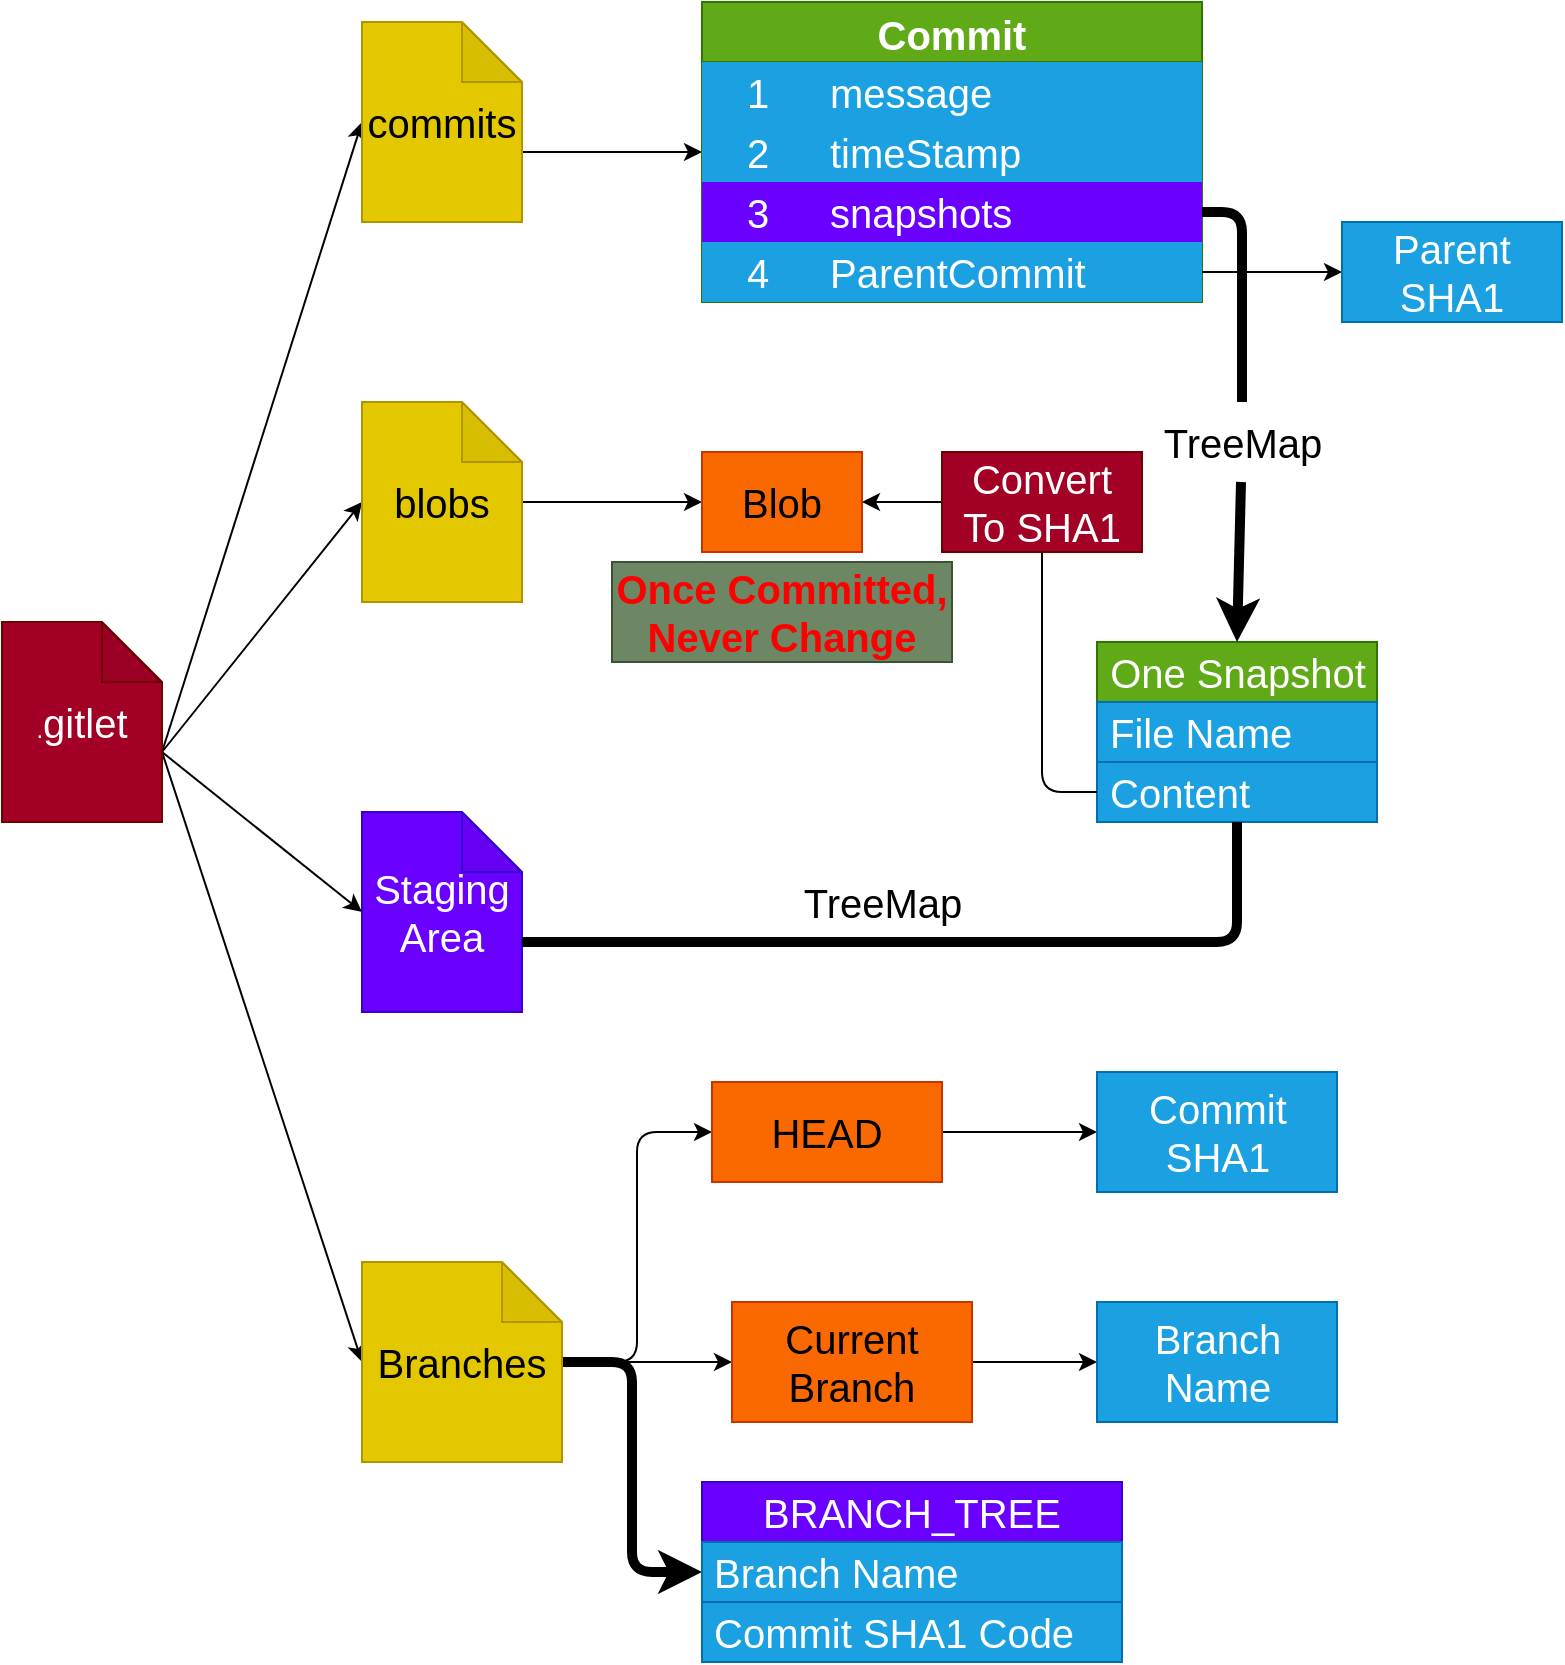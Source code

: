 <mxfile>
    <diagram id="1gqhEolKtNUnf-HgnBN6" name="Page-1">
        <mxGraphModel dx="780" dy="1671" grid="1" gridSize="10" guides="1" tooltips="1" connect="1" arrows="1" fold="1" page="1" pageScale="1" pageWidth="850" pageHeight="1100" math="0" shadow="0">
            <root>
                <mxCell id="0"/>
                <mxCell id="1" parent="0"/>
                <mxCell id="4" style="edgeStyle=none;html=1;entryX=0;entryY=0.5;entryDx=0;entryDy=0;entryPerimeter=0;fontSize=20;exitX=0;exitY=0;exitDx=80;exitDy=65;exitPerimeter=0;" parent="1" source="2" target="3" edge="1">
                    <mxGeometry relative="1" as="geometry"/>
                </mxCell>
                <mxCell id="6" value="" style="edgeStyle=none;html=1;fontSize=20;exitX=0;exitY=0;exitDx=80;exitDy=65;exitPerimeter=0;entryX=0;entryY=0.5;entryDx=0;entryDy=0;entryPerimeter=0;" parent="1" source="2" target="5" edge="1">
                    <mxGeometry relative="1" as="geometry"/>
                </mxCell>
                <mxCell id="91" style="edgeStyle=none;html=1;exitX=0;exitY=0;exitDx=80;exitDy=65;exitPerimeter=0;fontSize=20;entryX=0;entryY=0.5;entryDx=0;entryDy=0;entryPerimeter=0;" parent="1" source="2" target="92" edge="1">
                    <mxGeometry relative="1" as="geometry">
                        <mxPoint x="200" y="600" as="targetPoint"/>
                    </mxGeometry>
                </mxCell>
                <mxCell id="93" style="edgeStyle=none;html=1;exitX=0;exitY=0;exitDx=80;exitDy=65;exitPerimeter=0;fontSize=20;entryX=0;entryY=0.5;entryDx=0;entryDy=0;entryPerimeter=0;" parent="1" source="2" target="94" edge="1">
                    <mxGeometry relative="1" as="geometry">
                        <mxPoint x="180" y="492" as="targetPoint"/>
                    </mxGeometry>
                </mxCell>
                <mxCell id="2" value=".&lt;font style=&quot;font-size: 20px;&quot;&gt;gitlet&lt;/font&gt;" style="shape=note;whiteSpace=wrap;html=1;backgroundOutline=1;darkOpacity=0.05;fillColor=#a20025;fontColor=#ffffff;strokeColor=#6F0000;" parent="1" vertex="1">
                    <mxGeometry width="80" height="100" as="geometry"/>
                </mxCell>
                <mxCell id="87" style="html=1;exitX=0;exitY=0;exitDx=80;exitDy=65;exitPerimeter=0;entryX=0;entryY=0.5;entryDx=0;entryDy=0;fontSize=20;" parent="1" source="3" target="18" edge="1">
                    <mxGeometry relative="1" as="geometry"/>
                </mxCell>
                <mxCell id="3" value="commits" style="shape=note;whiteSpace=wrap;html=1;backgroundOutline=1;darkOpacity=0.05;fontSize=20;fillColor=#e3c800;fontColor=#000000;strokeColor=#B09500;" parent="1" vertex="1">
                    <mxGeometry x="180" y="-300" width="80" height="100" as="geometry"/>
                </mxCell>
                <mxCell id="85" value="" style="edgeStyle=none;html=1;fontSize=20;" parent="1" source="5" target="84" edge="1">
                    <mxGeometry relative="1" as="geometry"/>
                </mxCell>
                <mxCell id="5" value="&lt;font style=&quot;font-size: 20px;&quot;&gt;blobs&lt;/font&gt;" style="shape=note;whiteSpace=wrap;html=1;backgroundOutline=1;darkOpacity=0.05;fillColor=#e3c800;fontColor=#000000;strokeColor=#B09500;" parent="1" vertex="1">
                    <mxGeometry x="180" y="-110" width="80" height="100" as="geometry"/>
                </mxCell>
                <mxCell id="14" value="Commit" style="shape=table;startSize=30;container=1;collapsible=0;childLayout=tableLayout;fixedRows=1;rowLines=0;fontStyle=1;fontSize=20;fillColor=#60a917;fontColor=#ffffff;strokeColor=#2D7600;" parent="1" vertex="1">
                    <mxGeometry x="350" y="-310" width="250" height="150" as="geometry"/>
                </mxCell>
                <mxCell id="15" value="" style="shape=tableRow;horizontal=0;startSize=0;swimlaneHead=0;swimlaneBody=0;top=0;left=0;bottom=0;right=0;collapsible=0;dropTarget=0;fillColor=none;points=[[0,0.5],[1,0.5]];portConstraint=eastwest;fontSize=20;" parent="14" vertex="1">
                    <mxGeometry y="30" width="250" height="30" as="geometry"/>
                </mxCell>
                <mxCell id="16" value="1" style="shape=partialRectangle;html=1;whiteSpace=wrap;connectable=0;fillColor=#1ba1e2;top=0;left=0;bottom=0;right=0;overflow=hidden;pointerEvents=1;fontSize=20;fontColor=#ffffff;strokeColor=#006EAF;" parent="15" vertex="1">
                    <mxGeometry width="56" height="30" as="geometry">
                        <mxRectangle width="56" height="30" as="alternateBounds"/>
                    </mxGeometry>
                </mxCell>
                <mxCell id="17" value="message" style="shape=partialRectangle;html=1;whiteSpace=wrap;connectable=0;fillColor=#1ba1e2;top=0;left=0;bottom=0;right=0;align=left;spacingLeft=6;overflow=hidden;fontSize=20;fontColor=#ffffff;strokeColor=#006EAF;" parent="15" vertex="1">
                    <mxGeometry x="56" width="194" height="30" as="geometry">
                        <mxRectangle width="194" height="30" as="alternateBounds"/>
                    </mxGeometry>
                </mxCell>
                <mxCell id="18" value="" style="shape=tableRow;horizontal=0;startSize=0;swimlaneHead=0;swimlaneBody=0;top=0;left=0;bottom=0;right=0;collapsible=0;dropTarget=0;fillColor=none;points=[[0,0.5],[1,0.5]];portConstraint=eastwest;fontSize=20;" parent="14" vertex="1">
                    <mxGeometry y="60" width="250" height="30" as="geometry"/>
                </mxCell>
                <mxCell id="19" value="2" style="shape=partialRectangle;html=1;whiteSpace=wrap;connectable=0;fillColor=#1ba1e2;top=0;left=0;bottom=0;right=0;overflow=hidden;fontSize=20;fontColor=#ffffff;strokeColor=#006EAF;" parent="18" vertex="1">
                    <mxGeometry width="56" height="30" as="geometry">
                        <mxRectangle width="56" height="30" as="alternateBounds"/>
                    </mxGeometry>
                </mxCell>
                <mxCell id="20" value="timeStamp" style="shape=partialRectangle;html=1;whiteSpace=wrap;connectable=0;fillColor=#1ba1e2;top=0;left=0;bottom=0;right=0;align=left;spacingLeft=6;overflow=hidden;fontSize=20;fontColor=#ffffff;strokeColor=#006EAF;" parent="18" vertex="1">
                    <mxGeometry x="56" width="194" height="30" as="geometry">
                        <mxRectangle width="194" height="30" as="alternateBounds"/>
                    </mxGeometry>
                </mxCell>
                <mxCell id="21" value="" style="shape=tableRow;horizontal=0;startSize=0;swimlaneHead=0;swimlaneBody=0;top=0;left=0;bottom=0;right=0;collapsible=0;dropTarget=0;fillColor=none;points=[[0,0.5],[1,0.5]];portConstraint=eastwest;fontSize=20;" parent="14" vertex="1">
                    <mxGeometry y="90" width="250" height="30" as="geometry"/>
                </mxCell>
                <mxCell id="22" value="3" style="shape=partialRectangle;html=1;whiteSpace=wrap;connectable=0;fillColor=#6a00ff;top=0;left=0;bottom=0;right=0;overflow=hidden;fontSize=20;fontColor=#ffffff;strokeColor=#3700CC;" parent="21" vertex="1">
                    <mxGeometry width="56" height="30" as="geometry">
                        <mxRectangle width="56" height="30" as="alternateBounds"/>
                    </mxGeometry>
                </mxCell>
                <mxCell id="23" value="snapshots" style="shape=partialRectangle;html=1;whiteSpace=wrap;connectable=0;fillColor=#6a00ff;top=0;left=0;bottom=0;right=0;align=left;spacingLeft=6;overflow=hidden;fontSize=20;fontColor=#ffffff;strokeColor=#3700CC;" parent="21" vertex="1">
                    <mxGeometry x="56" width="194" height="30" as="geometry">
                        <mxRectangle width="194" height="30" as="alternateBounds"/>
                    </mxGeometry>
                </mxCell>
                <mxCell id="54" style="shape=tableRow;horizontal=0;startSize=0;swimlaneHead=0;swimlaneBody=0;top=0;left=0;bottom=0;right=0;collapsible=0;dropTarget=0;fillColor=none;points=[[0,0.5],[1,0.5]];portConstraint=eastwest;fontSize=20;" parent="14" vertex="1">
                    <mxGeometry y="120" width="250" height="30" as="geometry"/>
                </mxCell>
                <mxCell id="55" value="4" style="shape=partialRectangle;html=1;whiteSpace=wrap;connectable=0;fillColor=#1ba1e2;top=0;left=0;bottom=0;right=0;overflow=hidden;fontSize=20;fontColor=#ffffff;strokeColor=#006EAF;" parent="54" vertex="1">
                    <mxGeometry width="56" height="30" as="geometry">
                        <mxRectangle width="56" height="30" as="alternateBounds"/>
                    </mxGeometry>
                </mxCell>
                <mxCell id="56" value="ParentCommit" style="shape=partialRectangle;html=1;whiteSpace=wrap;connectable=0;fillColor=#1ba1e2;top=0;left=0;bottom=0;right=0;align=left;spacingLeft=6;overflow=hidden;fontSize=20;fontColor=#ffffff;strokeColor=#006EAF;" parent="54" vertex="1">
                    <mxGeometry x="56" width="194" height="30" as="geometry">
                        <mxRectangle width="194" height="30" as="alternateBounds"/>
                    </mxGeometry>
                </mxCell>
                <mxCell id="61" style="edgeStyle=none;html=1;exitX=1;exitY=0.5;exitDx=0;exitDy=0;fontSize=20;entryX=0;entryY=0.5;entryDx=0;entryDy=0;" parent="1" source="54" target="62" edge="1">
                    <mxGeometry relative="1" as="geometry">
                        <mxPoint x="690" y="185" as="targetPoint"/>
                    </mxGeometry>
                </mxCell>
                <mxCell id="62" value="Parent&lt;br&gt;SHA1" style="rounded=0;whiteSpace=wrap;html=1;fontSize=20;fillColor=#1ba1e2;fontColor=#ffffff;strokeColor=#006EAF;" parent="1" vertex="1">
                    <mxGeometry x="670" y="-200" width="110" height="50" as="geometry"/>
                </mxCell>
                <mxCell id="63" value="One Snapshot" style="swimlane;fontStyle=0;childLayout=stackLayout;horizontal=1;startSize=30;horizontalStack=0;resizeParent=1;resizeParentMax=0;resizeLast=0;collapsible=1;marginBottom=0;whiteSpace=wrap;html=1;fontSize=20;fillColor=#60a917;fontColor=#ffffff;strokeColor=#2D7600;" parent="1" vertex="1">
                    <mxGeometry x="547.5" y="10" width="140" height="90" as="geometry">
                        <mxRectangle x="570" y="100" width="130" height="40" as="alternateBounds"/>
                    </mxGeometry>
                </mxCell>
                <mxCell id="64" value="File Name" style="text;strokeColor=#006EAF;fillColor=#1ba1e2;align=left;verticalAlign=middle;spacingLeft=4;spacingRight=4;overflow=hidden;points=[[0,0.5],[1,0.5]];portConstraint=eastwest;rotatable=0;whiteSpace=wrap;html=1;fontSize=20;fontColor=#ffffff;" parent="63" vertex="1">
                    <mxGeometry y="30" width="140" height="30" as="geometry"/>
                </mxCell>
                <mxCell id="65" value="Content" style="text;strokeColor=#006EAF;fillColor=#1ba1e2;align=left;verticalAlign=middle;spacingLeft=4;spacingRight=4;overflow=hidden;points=[[0,0.5],[1,0.5]];portConstraint=eastwest;rotatable=0;whiteSpace=wrap;html=1;fontSize=20;fontColor=#ffffff;" parent="63" vertex="1">
                    <mxGeometry y="60" width="140" height="30" as="geometry"/>
                </mxCell>
                <mxCell id="59" style="html=1;fontSize=20;entryX=0.5;entryY=0;entryDx=0;entryDy=0;strokeWidth=5;startArrow=none;" parent="1" source="125" target="63" edge="1">
                    <mxGeometry relative="1" as="geometry">
                        <mxPoint x="810" y="155" as="targetPoint"/>
                    </mxGeometry>
                </mxCell>
                <mxCell id="84" value="&lt;font style=&quot;font-size: 20px;&quot;&gt;Blob&lt;/font&gt;" style="whiteSpace=wrap;html=1;fillColor=#fa6800;fontColor=#000000;strokeColor=#C73500;" parent="1" vertex="1">
                    <mxGeometry x="350" y="-85" width="80" height="50" as="geometry"/>
                </mxCell>
                <mxCell id="86" style="html=1;exitX=0;exitY=0.5;exitDx=0;exitDy=0;entryX=1;entryY=0.5;entryDx=0;entryDy=0;fontSize=20;startArrow=none;" parent="1" source="145" target="84" edge="1">
                    <mxGeometry relative="1" as="geometry"/>
                </mxCell>
                <mxCell id="104" value="" style="edgeStyle=orthogonalEdgeStyle;html=1;entryX=0;entryY=0.5;entryDx=0;entryDy=0;" parent="1" source="92" target="103" edge="1">
                    <mxGeometry relative="1" as="geometry"/>
                </mxCell>
                <mxCell id="106" value="" style="edgeStyle=orthogonalEdgeStyle;html=1;entryX=0;entryY=0.5;entryDx=0;entryDy=0;strokeWidth=5;" parent="1" source="92" target="122" edge="1">
                    <mxGeometry relative="1" as="geometry">
                        <mxPoint x="350" y="400" as="targetPoint"/>
                    </mxGeometry>
                </mxCell>
                <mxCell id="128" value="" style="edgeStyle=none;html=1;fontSize=20;" edge="1" parent="1" source="92" target="127">
                    <mxGeometry relative="1" as="geometry"/>
                </mxCell>
                <mxCell id="92" value="Branches" style="shape=note;whiteSpace=wrap;html=1;backgroundOutline=1;darkOpacity=0.05;fontSize=20;fillColor=#e3c800;fontColor=#000000;strokeColor=#B09500;" parent="1" vertex="1">
                    <mxGeometry x="180" y="320" width="100" height="100" as="geometry"/>
                </mxCell>
                <mxCell id="94" value="Staging&lt;br&gt;Area" style="shape=note;whiteSpace=wrap;html=1;backgroundOutline=1;darkOpacity=0.05;fontSize=20;fillColor=#6a00ff;fontColor=#ffffff;strokeColor=#3700CC;" parent="1" vertex="1">
                    <mxGeometry x="180" y="95" width="80" height="100" as="geometry"/>
                </mxCell>
                <mxCell id="98" value="Once Committed, Never Change" style="text;html=1;strokeColor=#3A5431;fillColor=#6d8764;align=center;verticalAlign=middle;whiteSpace=wrap;rounded=0;fontSize=20;fontColor=#FF0000;fontStyle=1" parent="1" vertex="1">
                    <mxGeometry x="305" y="-30" width="170" height="50" as="geometry"/>
                </mxCell>
                <mxCell id="134" value="" style="edgeStyle=elbowEdgeStyle;html=1;fontSize=20;" edge="1" parent="1" source="103" target="133">
                    <mxGeometry relative="1" as="geometry"/>
                </mxCell>
                <mxCell id="103" value="HEAD" style="whiteSpace=wrap;html=1;fontSize=20;fillColor=#fa6800;strokeColor=#C73500;fontColor=#000000;" parent="1" vertex="1">
                    <mxGeometry x="355" y="230" width="115" height="50" as="geometry"/>
                </mxCell>
                <mxCell id="122" value="BRANCH_TREE" style="swimlane;fontStyle=0;childLayout=stackLayout;horizontal=1;startSize=30;horizontalStack=0;resizeParent=1;resizeParentMax=0;resizeLast=0;collapsible=1;marginBottom=0;whiteSpace=wrap;html=1;fontSize=20;fillColor=#6a00ff;fontColor=#ffffff;strokeColor=#3700CC;" parent="1" vertex="1">
                    <mxGeometry x="350" y="430" width="210" height="90" as="geometry">
                        <mxRectangle x="570" y="100" width="130" height="40" as="alternateBounds"/>
                    </mxGeometry>
                </mxCell>
                <mxCell id="123" value="Branch Name" style="text;strokeColor=#006EAF;fillColor=#1ba1e2;align=left;verticalAlign=middle;spacingLeft=4;spacingRight=4;overflow=hidden;points=[[0,0.5],[1,0.5]];portConstraint=eastwest;rotatable=0;whiteSpace=wrap;html=1;fontSize=20;fontColor=#ffffff;" parent="122" vertex="1">
                    <mxGeometry y="30" width="210" height="30" as="geometry"/>
                </mxCell>
                <mxCell id="124" value="Commit SHA1 Code" style="text;strokeColor=#006EAF;fillColor=#1ba1e2;align=left;verticalAlign=middle;spacingLeft=4;spacingRight=4;overflow=hidden;points=[[0,0.5],[1,0.5]];portConstraint=eastwest;rotatable=0;whiteSpace=wrap;html=1;fontSize=20;fontColor=#ffffff;" parent="122" vertex="1">
                    <mxGeometry y="60" width="210" height="30" as="geometry"/>
                </mxCell>
                <mxCell id="126" value="" style="edgeStyle=orthogonalEdgeStyle;html=1;exitX=1;exitY=0.5;exitDx=0;exitDy=0;fontSize=20;entryX=0.5;entryY=0;entryDx=0;entryDy=0;strokeWidth=5;endArrow=none;" edge="1" parent="1" source="21" target="125">
                    <mxGeometry relative="1" as="geometry">
                        <mxPoint x="630" y="30" as="targetPoint"/>
                        <mxPoint x="600" y="-205" as="sourcePoint"/>
                    </mxGeometry>
                </mxCell>
                <mxCell id="125" value="&lt;font style=&quot;font-size: 20px;&quot;&gt;TreeMap&lt;/font&gt;" style="text;html=1;align=center;verticalAlign=middle;resizable=0;points=[];autosize=1;strokeColor=none;fillColor=none;" vertex="1" parent="1">
                    <mxGeometry x="570" y="-110" width="100" height="40" as="geometry"/>
                </mxCell>
                <mxCell id="137" value="" style="edgeStyle=orthogonalEdgeStyle;html=1;fontSize=20;" edge="1" parent="1" source="127" target="136">
                    <mxGeometry relative="1" as="geometry"/>
                </mxCell>
                <mxCell id="127" value="Current&lt;br&gt;Branch" style="whiteSpace=wrap;html=1;fontSize=20;fillColor=#fa6800;strokeColor=#C73500;fontColor=#000000;" vertex="1" parent="1">
                    <mxGeometry x="365" y="340" width="120" height="60" as="geometry"/>
                </mxCell>
                <mxCell id="132" value="" style="html=1;exitX=0;exitY=0;exitDx=80;exitDy=65;exitPerimeter=0;strokeWidth=5;startArrow=none;endArrow=none;edgeStyle=orthogonalEdgeStyle;entryX=0.5;entryY=1;entryDx=0;entryDy=0;" edge="1" parent="1" source="94" target="63">
                    <mxGeometry relative="1" as="geometry">
                        <mxPoint x="260" y="160" as="sourcePoint"/>
                        <mxPoint x="360" y="140" as="targetPoint"/>
                    </mxGeometry>
                </mxCell>
                <mxCell id="133" value="Commit SHA1" style="whiteSpace=wrap;html=1;fontSize=20;fillColor=#1ba1e2;strokeColor=#006EAF;fontColor=#ffffff;" vertex="1" parent="1">
                    <mxGeometry x="547.5" y="225" width="120" height="60" as="geometry"/>
                </mxCell>
                <mxCell id="136" value="Branch&lt;br&gt;Name" style="whiteSpace=wrap;html=1;fontSize=20;fillColor=#1ba1e2;strokeColor=#006EAF;fontColor=#ffffff;" vertex="1" parent="1">
                    <mxGeometry x="547.5" y="340" width="120" height="60" as="geometry"/>
                </mxCell>
                <mxCell id="138" value="TreeMap" style="text;html=1;align=center;verticalAlign=middle;resizable=0;points=[];autosize=1;strokeColor=none;fillColor=none;fontSize=20;" vertex="1" parent="1">
                    <mxGeometry x="390" y="120" width="100" height="40" as="geometry"/>
                </mxCell>
                <mxCell id="146" value="" style="html=1;entryX=0.5;entryY=1;entryDx=0;entryDy=0;fontSize=20;endArrow=none;exitX=0;exitY=0.5;exitDx=0;exitDy=0;edgeStyle=orthogonalEdgeStyle;" edge="1" parent="1" source="65" target="145">
                    <mxGeometry relative="1" as="geometry">
                        <mxPoint x="547.5" y="85" as="sourcePoint"/>
                        <mxPoint x="430" y="-60" as="targetPoint"/>
                    </mxGeometry>
                </mxCell>
                <mxCell id="145" value="Convert&lt;br&gt;To SHA1" style="whiteSpace=wrap;html=1;fontSize=20;fillColor=#a20025;fontColor=#ffffff;strokeColor=#6F0000;" vertex="1" parent="1">
                    <mxGeometry x="470" y="-85" width="100" height="50" as="geometry"/>
                </mxCell>
            </root>
        </mxGraphModel>
    </diagram>
</mxfile>
